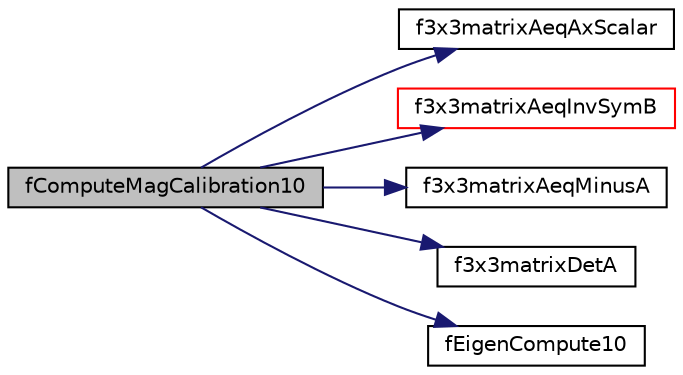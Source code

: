digraph "fComputeMagCalibration10"
{
  edge [fontname="Helvetica",fontsize="10",labelfontname="Helvetica",labelfontsize="10"];
  node [fontname="Helvetica",fontsize="10",shape=record];
  rankdir="LR";
  Node0 [label="fComputeMagCalibration10",height=0.2,width=0.4,color="black", fillcolor="grey75", style="filled", fontcolor="black"];
  Node0 -> Node1 [color="midnightblue",fontsize="10",style="solid",fontname="Helvetica"];
  Node1 [label="f3x3matrixAeqAxScalar",height=0.2,width=0.4,color="black", fillcolor="white", style="filled",URL="$matrix_8c.html#a36f36bcaf2395595541a20fd4ab7c351",tooltip="function multiplies all elements of 3x3 matrix A by the specified scalar "];
  Node0 -> Node2 [color="midnightblue",fontsize="10",style="solid",fontname="Helvetica"];
  Node2 [label="f3x3matrixAeqInvSymB",height=0.2,width=0.4,color="red", fillcolor="white", style="filled",URL="$matrix_8c.html#a95d2ac82a68706e246b4cdd516f9378f"];
  Node0 -> Node4 [color="midnightblue",fontsize="10",style="solid",fontname="Helvetica"];
  Node4 [label="f3x3matrixAeqMinusA",height=0.2,width=0.4,color="black", fillcolor="white", style="filled",URL="$matrix_8c.html#a810b959d44c67c3cd94347fe34d02d96",tooltip="function negates all elements of 3x3 matrix A "];
  Node0 -> Node5 [color="midnightblue",fontsize="10",style="solid",fontname="Helvetica"];
  Node5 [label="f3x3matrixDetA",height=0.2,width=0.4,color="black", fillcolor="white", style="filled",URL="$matrix_8c.html#a661c761f004eb9f4b050f201b0991004",tooltip="function calculates the determinant of a 3x3 matrix "];
  Node0 -> Node6 [color="midnightblue",fontsize="10",style="solid",fontname="Helvetica"];
  Node6 [label="fEigenCompute10",height=0.2,width=0.4,color="black", fillcolor="white", style="filled",URL="$matrix_8c.html#ad339757b32a57fddf1b820b8921a7903"];
}
